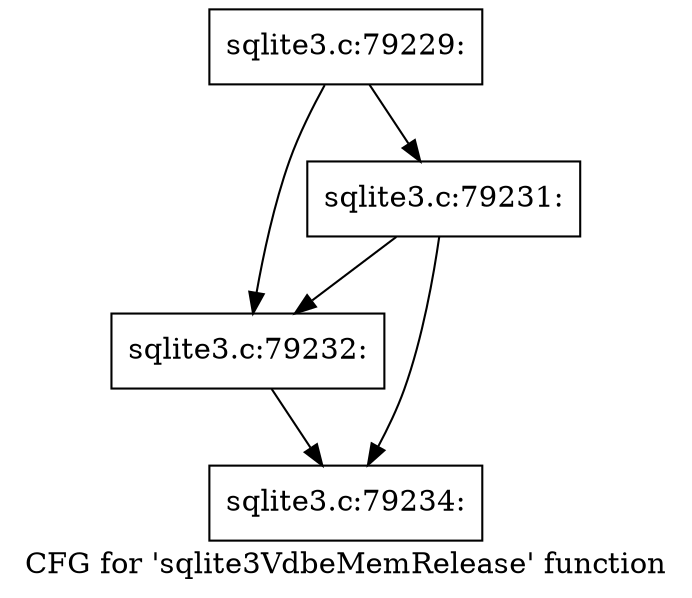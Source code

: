digraph "CFG for 'sqlite3VdbeMemRelease' function" {
	label="CFG for 'sqlite3VdbeMemRelease' function";

	Node0x55c0f7aad5b0 [shape=record,label="{sqlite3.c:79229:}"];
	Node0x55c0f7aad5b0 -> Node0x55c0f7aaeec0;
	Node0x55c0f7aad5b0 -> Node0x55c0f7aaf100;
	Node0x55c0f7aaf100 [shape=record,label="{sqlite3.c:79231:}"];
	Node0x55c0f7aaf100 -> Node0x55c0f7aaeec0;
	Node0x55c0f7aaf100 -> Node0x55c0f7aad4a0;
	Node0x55c0f7aaeec0 [shape=record,label="{sqlite3.c:79232:}"];
	Node0x55c0f7aaeec0 -> Node0x55c0f7aad4a0;
	Node0x55c0f7aad4a0 [shape=record,label="{sqlite3.c:79234:}"];
}
